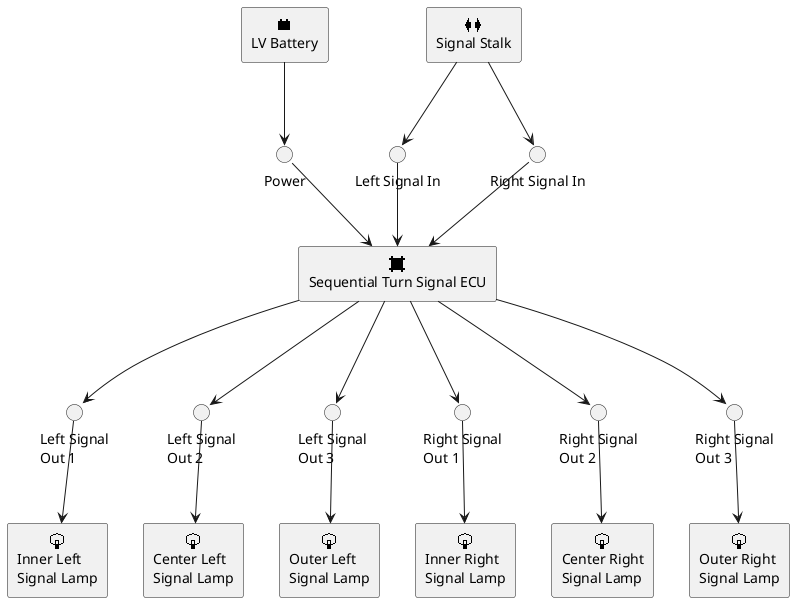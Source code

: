 'System Level Block Diagram for Sequential Turn Signal'

@startuml
skinparam componentStyle rectangle


'Define sprites to make the diagram more friendly.'

sprite $battery [16x16/16] {
0000000000000000
0000000000000000
0000FF0000FF0000
0000FF0000FF0000
00FFFFFFFFFFFF00
00FFFFFFFFFFFF00
00FFFFFFFFFFFF00
00FFFFFFFFFFFF00
00FFFFFFFFFFFF00
00FFFFFFFFFFFF00
00FFFFFFFFFFFF00
00FFFFFFFFFFFF00
00FFFFFFFFFFFF00
0000000000000000
0000000000000000
0000000000000000
}

sprite $lightBulb [16x16/16] {
0000000FF0000000
0000FFF00FFF0000
00FF00000000FF00
0F000000000000F0
0F000000000000F0
0F000000000000F0
0F000000000000F0
0F0000FFFF0000F0
0F0000F00F0000F0
0F0000F00F0000F0
00FF00F00F00FF00
0000FFFFFFFF0000
000000FFFF000000
000000FFFF000000
000000FFFF000000
000000FFFF000000
}

sprite $turnSignal [16x16/16] {
0000000000000000
000F00000000F000
000F00000000F000
00FF00000000FF00
00FF00000000FF00
0FFFFF0000FFFFF0
0FFFFF0000FFFFF0
FFFFFF0000FFFFFF
FFFFFF0000FFFFFF
0FFFFF0000FFFFF0
0FFFFF0000FFFFF0
00FF00000000FF00
00FF00000000FF00
000F00000000F000
000F00000000F000
0000000000000000
}

sprite $ecu [16x16/16] {
00FF00000000FF00
00FF00000000FF00
FFFFFFFFFFFFFFFF
FFFFFFFFFFFFFFFF
00FFFFFFFFFFFF00
00FFFFFFFFFFFF00
00FFFFFFFFFFFF00
00FFFFFFFFFFFF00
00FFFFFFFFFFFF00
00FFFFFFFFFFFF00
00FFFFFFFFFFFF00
00FFFFFFFFFFFF00
FFFFFFFFFFFFFFFF
FFFFFFFFFFFFFFFF
00FF00000000FF00
00FF00000000FF00
}


'Define vehicle level components.'

rectangle "LV Battery" <<$battery>> as lvbat
rectangle "Signal Stalk" <<$turnSignal>> as sigstalk
rectangle "Sequential Turn Signal ECU" <<$ecu>> as sts
rectangle "Outer Left\nSignal Lamp" <<$lightBulb>> as olsl
rectangle "Center Left\nSignal Lamp" <<$lightBulb>> as clsl
rectangle "Inner Left\nSignal Lamp" <<$lightBulb>> as ilsl
rectangle "Inner Right\nSignal Lamp" <<$lightBulb>> as irsl
rectangle "Center Right\nSignal Lamp" <<$lightBulb>> as crsl
rectangle "Outer Right\nSignal Lamp" <<$lightBulb>> as orsl


'Define interfaces between this ECU and rest of vehicle.'

interface "Power" as vbat
interface "Left Signal In" as left_sig_in
interface "Right Signal In" as right_sig_in
interface "Left Signal\nOut 1" as left_sig_out1
interface "Left Signal\nOut 2" as left_sig_out2
interface "Left Signal\nOut 3" as left_sig_out3
interface "Right Signal\nOut 1" as right_sig_out1
interface "Right Signal\nOut 2" as right_sig_out2
interface "Right Signal\nOut 3" as right_sig_out3


'Connect the system.'

lvbat --> vbat
sigstalk --> left_sig_in
sigstalk --> right_sig_in
vbat --> sts
left_sig_in --> sts
right_sig_in --> sts
sts --> left_sig_out3
sts --> left_sig_out2
sts --> left_sig_out1
sts --> right_sig_out1
sts --> right_sig_out2
sts --> right_sig_out3
left_sig_out3 --> olsl
left_sig_out2 --> clsl
left_sig_out1 --> ilsl
right_sig_out1 --> irsl
right_sig_out2 --> crsl
right_sig_out3 --> orsl


@enduml
